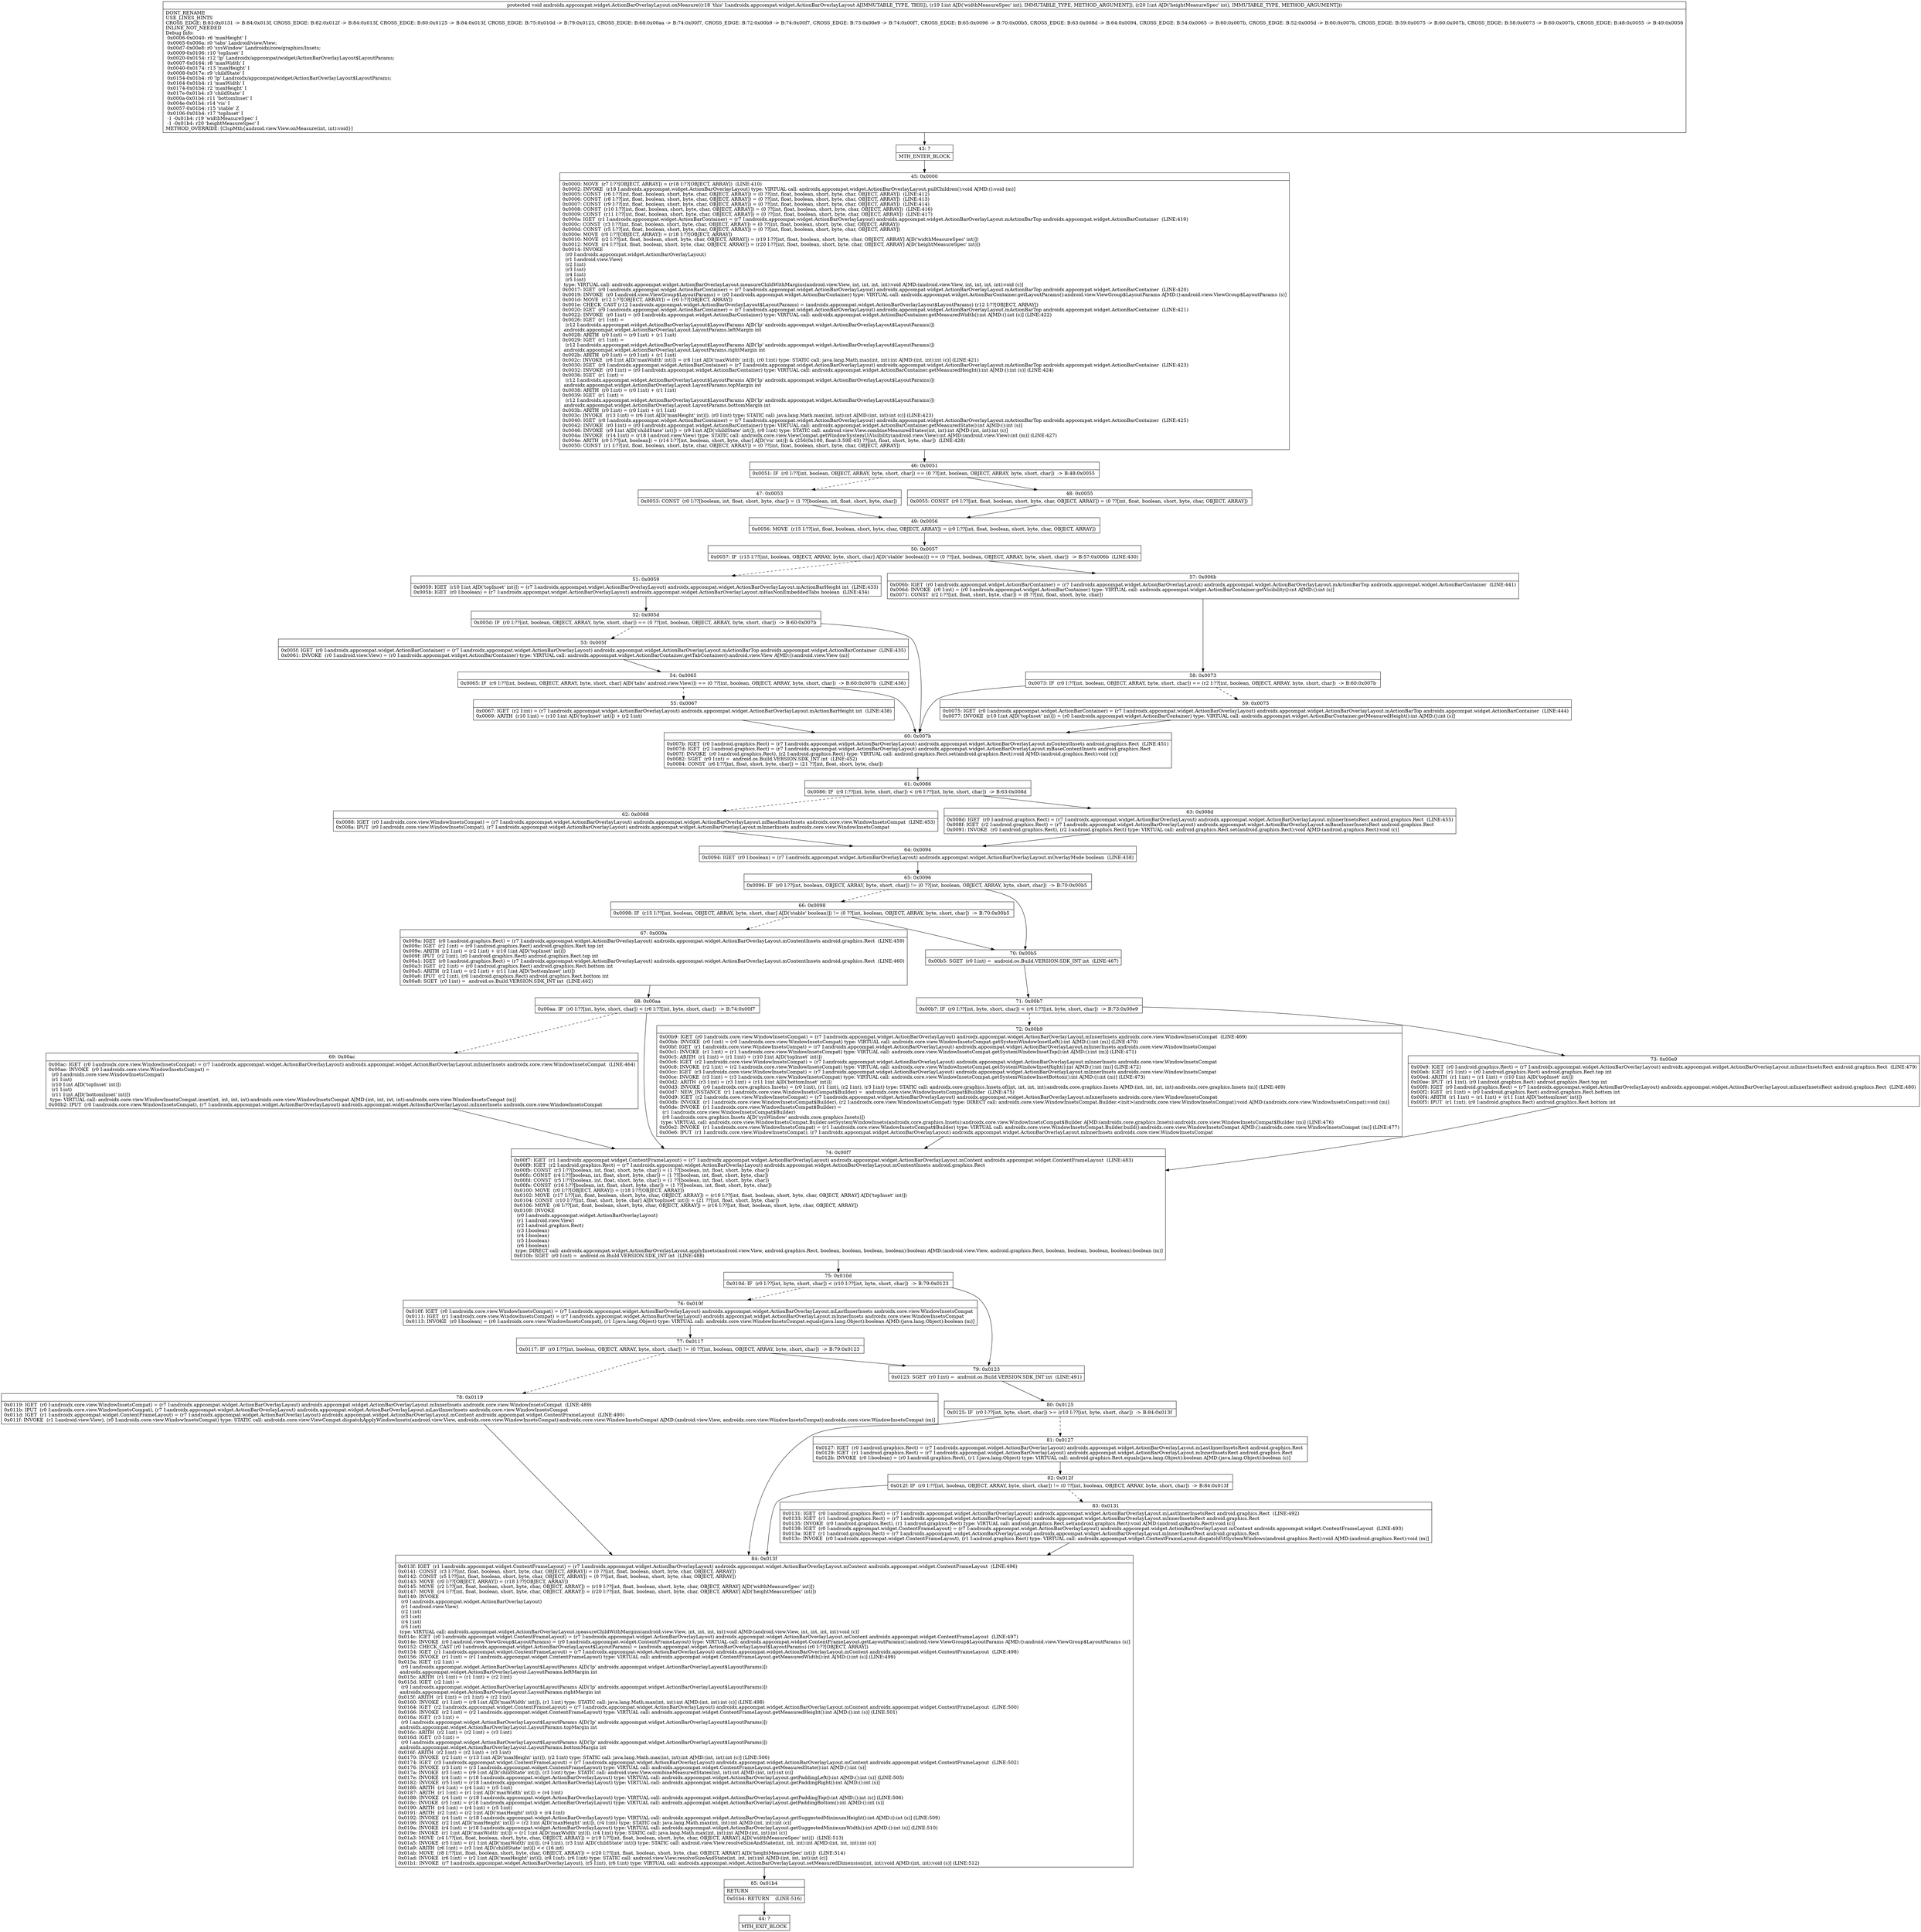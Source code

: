 digraph "CFG forandroidx.appcompat.widget.ActionBarOverlayLayout.onMeasure(II)V" {
Node_43 [shape=record,label="{43\:\ ?|MTH_ENTER_BLOCK\l}"];
Node_45 [shape=record,label="{45\:\ 0x0000|0x0000: MOVE  (r7 I:??[OBJECT, ARRAY]) = (r18 I:??[OBJECT, ARRAY])  (LINE:410)\l0x0002: INVOKE  (r18 I:androidx.appcompat.widget.ActionBarOverlayLayout) type: VIRTUAL call: androidx.appcompat.widget.ActionBarOverlayLayout.pullChildren():void A[MD:():void (m)]\l0x0005: CONST  (r6 I:??[int, float, boolean, short, byte, char, OBJECT, ARRAY]) = (0 ??[int, float, boolean, short, byte, char, OBJECT, ARRAY])  (LINE:412)\l0x0006: CONST  (r8 I:??[int, float, boolean, short, byte, char, OBJECT, ARRAY]) = (0 ??[int, float, boolean, short, byte, char, OBJECT, ARRAY])  (LINE:413)\l0x0007: CONST  (r9 I:??[int, float, boolean, short, byte, char, OBJECT, ARRAY]) = (0 ??[int, float, boolean, short, byte, char, OBJECT, ARRAY])  (LINE:414)\l0x0008: CONST  (r10 I:??[int, float, boolean, short, byte, char, OBJECT, ARRAY]) = (0 ??[int, float, boolean, short, byte, char, OBJECT, ARRAY])  (LINE:416)\l0x0009: CONST  (r11 I:??[int, float, boolean, short, byte, char, OBJECT, ARRAY]) = (0 ??[int, float, boolean, short, byte, char, OBJECT, ARRAY])  (LINE:417)\l0x000a: IGET  (r1 I:androidx.appcompat.widget.ActionBarContainer) = (r7 I:androidx.appcompat.widget.ActionBarOverlayLayout) androidx.appcompat.widget.ActionBarOverlayLayout.mActionBarTop androidx.appcompat.widget.ActionBarContainer  (LINE:419)\l0x000c: CONST  (r3 I:??[int, float, boolean, short, byte, char, OBJECT, ARRAY]) = (0 ??[int, float, boolean, short, byte, char, OBJECT, ARRAY]) \l0x000d: CONST  (r5 I:??[int, float, boolean, short, byte, char, OBJECT, ARRAY]) = (0 ??[int, float, boolean, short, byte, char, OBJECT, ARRAY]) \l0x000e: MOVE  (r0 I:??[OBJECT, ARRAY]) = (r18 I:??[OBJECT, ARRAY]) \l0x0010: MOVE  (r2 I:??[int, float, boolean, short, byte, char, OBJECT, ARRAY]) = (r19 I:??[int, float, boolean, short, byte, char, OBJECT, ARRAY] A[D('widthMeasureSpec' int)]) \l0x0012: MOVE  (r4 I:??[int, float, boolean, short, byte, char, OBJECT, ARRAY]) = (r20 I:??[int, float, boolean, short, byte, char, OBJECT, ARRAY] A[D('heightMeasureSpec' int)]) \l0x0014: INVOKE  \l  (r0 I:androidx.appcompat.widget.ActionBarOverlayLayout)\l  (r1 I:android.view.View)\l  (r2 I:int)\l  (r3 I:int)\l  (r4 I:int)\l  (r5 I:int)\l type: VIRTUAL call: androidx.appcompat.widget.ActionBarOverlayLayout.measureChildWithMargins(android.view.View, int, int, int, int):void A[MD:(android.view.View, int, int, int, int):void (c)]\l0x0017: IGET  (r0 I:androidx.appcompat.widget.ActionBarContainer) = (r7 I:androidx.appcompat.widget.ActionBarOverlayLayout) androidx.appcompat.widget.ActionBarOverlayLayout.mActionBarTop androidx.appcompat.widget.ActionBarContainer  (LINE:420)\l0x0019: INVOKE  (r0 I:android.view.ViewGroup$LayoutParams) = (r0 I:androidx.appcompat.widget.ActionBarContainer) type: VIRTUAL call: androidx.appcompat.widget.ActionBarContainer.getLayoutParams():android.view.ViewGroup$LayoutParams A[MD:():android.view.ViewGroup$LayoutParams (s)]\l0x001d: MOVE  (r12 I:??[OBJECT, ARRAY]) = (r0 I:??[OBJECT, ARRAY]) \l0x001e: CHECK_CAST (r12 I:androidx.appcompat.widget.ActionBarOverlayLayout$LayoutParams) = (androidx.appcompat.widget.ActionBarOverlayLayout$LayoutParams) (r12 I:??[OBJECT, ARRAY]) \l0x0020: IGET  (r0 I:androidx.appcompat.widget.ActionBarContainer) = (r7 I:androidx.appcompat.widget.ActionBarOverlayLayout) androidx.appcompat.widget.ActionBarOverlayLayout.mActionBarTop androidx.appcompat.widget.ActionBarContainer  (LINE:421)\l0x0022: INVOKE  (r0 I:int) = (r0 I:androidx.appcompat.widget.ActionBarContainer) type: VIRTUAL call: androidx.appcompat.widget.ActionBarContainer.getMeasuredWidth():int A[MD:():int (s)] (LINE:422)\l0x0026: IGET  (r1 I:int) = \l  (r12 I:androidx.appcompat.widget.ActionBarOverlayLayout$LayoutParams A[D('lp' androidx.appcompat.widget.ActionBarOverlayLayout$LayoutParams)])\l androidx.appcompat.widget.ActionBarOverlayLayout.LayoutParams.leftMargin int \l0x0028: ARITH  (r0 I:int) = (r0 I:int) + (r1 I:int) \l0x0029: IGET  (r1 I:int) = \l  (r12 I:androidx.appcompat.widget.ActionBarOverlayLayout$LayoutParams A[D('lp' androidx.appcompat.widget.ActionBarOverlayLayout$LayoutParams)])\l androidx.appcompat.widget.ActionBarOverlayLayout.LayoutParams.rightMargin int \l0x002b: ARITH  (r0 I:int) = (r0 I:int) + (r1 I:int) \l0x002c: INVOKE  (r8 I:int A[D('maxWidth' int)]) = (r8 I:int A[D('maxWidth' int)]), (r0 I:int) type: STATIC call: java.lang.Math.max(int, int):int A[MD:(int, int):int (c)] (LINE:421)\l0x0030: IGET  (r0 I:androidx.appcompat.widget.ActionBarContainer) = (r7 I:androidx.appcompat.widget.ActionBarOverlayLayout) androidx.appcompat.widget.ActionBarOverlayLayout.mActionBarTop androidx.appcompat.widget.ActionBarContainer  (LINE:423)\l0x0032: INVOKE  (r0 I:int) = (r0 I:androidx.appcompat.widget.ActionBarContainer) type: VIRTUAL call: androidx.appcompat.widget.ActionBarContainer.getMeasuredHeight():int A[MD:():int (s)] (LINE:424)\l0x0036: IGET  (r1 I:int) = \l  (r12 I:androidx.appcompat.widget.ActionBarOverlayLayout$LayoutParams A[D('lp' androidx.appcompat.widget.ActionBarOverlayLayout$LayoutParams)])\l androidx.appcompat.widget.ActionBarOverlayLayout.LayoutParams.topMargin int \l0x0038: ARITH  (r0 I:int) = (r0 I:int) + (r1 I:int) \l0x0039: IGET  (r1 I:int) = \l  (r12 I:androidx.appcompat.widget.ActionBarOverlayLayout$LayoutParams A[D('lp' androidx.appcompat.widget.ActionBarOverlayLayout$LayoutParams)])\l androidx.appcompat.widget.ActionBarOverlayLayout.LayoutParams.bottomMargin int \l0x003b: ARITH  (r0 I:int) = (r0 I:int) + (r1 I:int) \l0x003c: INVOKE  (r13 I:int) = (r6 I:int A[D('maxHeight' int)]), (r0 I:int) type: STATIC call: java.lang.Math.max(int, int):int A[MD:(int, int):int (c)] (LINE:423)\l0x0040: IGET  (r0 I:androidx.appcompat.widget.ActionBarContainer) = (r7 I:androidx.appcompat.widget.ActionBarOverlayLayout) androidx.appcompat.widget.ActionBarOverlayLayout.mActionBarTop androidx.appcompat.widget.ActionBarContainer  (LINE:425)\l0x0042: INVOKE  (r0 I:int) = (r0 I:androidx.appcompat.widget.ActionBarContainer) type: VIRTUAL call: androidx.appcompat.widget.ActionBarContainer.getMeasuredState():int A[MD:():int (s)]\l0x0046: INVOKE  (r9 I:int A[D('childState' int)]) = (r9 I:int A[D('childState' int)]), (r0 I:int) type: STATIC call: android.view.View.combineMeasuredStates(int, int):int A[MD:(int, int):int (c)]\l0x004a: INVOKE  (r14 I:int) = (r18 I:android.view.View) type: STATIC call: androidx.core.view.ViewCompat.getWindowSystemUiVisibility(android.view.View):int A[MD:(android.view.View):int (m)] (LINE:427)\l0x004e: ARITH  (r0 I:??[int, boolean]) = (r14 I:??[int, boolean, short, byte, char] A[D('vis' int)]) & (256(0x100, float:3.59E\-43) ??[int, float, short, byte, char])  (LINE:428)\l0x0050: CONST  (r1 I:??[int, float, boolean, short, byte, char, OBJECT, ARRAY]) = (0 ??[int, float, boolean, short, byte, char, OBJECT, ARRAY]) \l}"];
Node_46 [shape=record,label="{46\:\ 0x0051|0x0051: IF  (r0 I:??[int, boolean, OBJECT, ARRAY, byte, short, char]) == (0 ??[int, boolean, OBJECT, ARRAY, byte, short, char])  \-\> B:48:0x0055 \l}"];
Node_47 [shape=record,label="{47\:\ 0x0053|0x0053: CONST  (r0 I:??[boolean, int, float, short, byte, char]) = (1 ??[boolean, int, float, short, byte, char]) \l}"];
Node_49 [shape=record,label="{49\:\ 0x0056|0x0056: MOVE  (r15 I:??[int, float, boolean, short, byte, char, OBJECT, ARRAY]) = (r0 I:??[int, float, boolean, short, byte, char, OBJECT, ARRAY]) \l}"];
Node_50 [shape=record,label="{50\:\ 0x0057|0x0057: IF  (r15 I:??[int, boolean, OBJECT, ARRAY, byte, short, char] A[D('stable' boolean)]) == (0 ??[int, boolean, OBJECT, ARRAY, byte, short, char])  \-\> B:57:0x006b  (LINE:430)\l}"];
Node_51 [shape=record,label="{51\:\ 0x0059|0x0059: IGET  (r10 I:int A[D('topInset' int)]) = (r7 I:androidx.appcompat.widget.ActionBarOverlayLayout) androidx.appcompat.widget.ActionBarOverlayLayout.mActionBarHeight int  (LINE:433)\l0x005b: IGET  (r0 I:boolean) = (r7 I:androidx.appcompat.widget.ActionBarOverlayLayout) androidx.appcompat.widget.ActionBarOverlayLayout.mHasNonEmbeddedTabs boolean  (LINE:434)\l}"];
Node_52 [shape=record,label="{52\:\ 0x005d|0x005d: IF  (r0 I:??[int, boolean, OBJECT, ARRAY, byte, short, char]) == (0 ??[int, boolean, OBJECT, ARRAY, byte, short, char])  \-\> B:60:0x007b \l}"];
Node_53 [shape=record,label="{53\:\ 0x005f|0x005f: IGET  (r0 I:androidx.appcompat.widget.ActionBarContainer) = (r7 I:androidx.appcompat.widget.ActionBarOverlayLayout) androidx.appcompat.widget.ActionBarOverlayLayout.mActionBarTop androidx.appcompat.widget.ActionBarContainer  (LINE:435)\l0x0061: INVOKE  (r0 I:android.view.View) = (r0 I:androidx.appcompat.widget.ActionBarContainer) type: VIRTUAL call: androidx.appcompat.widget.ActionBarContainer.getTabContainer():android.view.View A[MD:():android.view.View (m)]\l}"];
Node_54 [shape=record,label="{54\:\ 0x0065|0x0065: IF  (r0 I:??[int, boolean, OBJECT, ARRAY, byte, short, char] A[D('tabs' android.view.View)]) == (0 ??[int, boolean, OBJECT, ARRAY, byte, short, char])  \-\> B:60:0x007b  (LINE:436)\l}"];
Node_55 [shape=record,label="{55\:\ 0x0067|0x0067: IGET  (r2 I:int) = (r7 I:androidx.appcompat.widget.ActionBarOverlayLayout) androidx.appcompat.widget.ActionBarOverlayLayout.mActionBarHeight int  (LINE:438)\l0x0069: ARITH  (r10 I:int) = (r10 I:int A[D('topInset' int)]) + (r2 I:int) \l}"];
Node_60 [shape=record,label="{60\:\ 0x007b|0x007b: IGET  (r0 I:android.graphics.Rect) = (r7 I:androidx.appcompat.widget.ActionBarOverlayLayout) androidx.appcompat.widget.ActionBarOverlayLayout.mContentInsets android.graphics.Rect  (LINE:451)\l0x007d: IGET  (r2 I:android.graphics.Rect) = (r7 I:androidx.appcompat.widget.ActionBarOverlayLayout) androidx.appcompat.widget.ActionBarOverlayLayout.mBaseContentInsets android.graphics.Rect \l0x007f: INVOKE  (r0 I:android.graphics.Rect), (r2 I:android.graphics.Rect) type: VIRTUAL call: android.graphics.Rect.set(android.graphics.Rect):void A[MD:(android.graphics.Rect):void (c)]\l0x0082: SGET  (r0 I:int) =  android.os.Build.VERSION.SDK_INT int  (LINE:452)\l0x0084: CONST  (r6 I:??[int, float, short, byte, char]) = (21 ??[int, float, short, byte, char]) \l}"];
Node_61 [shape=record,label="{61\:\ 0x0086|0x0086: IF  (r0 I:??[int, byte, short, char]) \< (r6 I:??[int, byte, short, char])  \-\> B:63:0x008d \l}"];
Node_62 [shape=record,label="{62\:\ 0x0088|0x0088: IGET  (r0 I:androidx.core.view.WindowInsetsCompat) = (r7 I:androidx.appcompat.widget.ActionBarOverlayLayout) androidx.appcompat.widget.ActionBarOverlayLayout.mBaseInnerInsets androidx.core.view.WindowInsetsCompat  (LINE:453)\l0x008a: IPUT  (r0 I:androidx.core.view.WindowInsetsCompat), (r7 I:androidx.appcompat.widget.ActionBarOverlayLayout) androidx.appcompat.widget.ActionBarOverlayLayout.mInnerInsets androidx.core.view.WindowInsetsCompat \l}"];
Node_64 [shape=record,label="{64\:\ 0x0094|0x0094: IGET  (r0 I:boolean) = (r7 I:androidx.appcompat.widget.ActionBarOverlayLayout) androidx.appcompat.widget.ActionBarOverlayLayout.mOverlayMode boolean  (LINE:458)\l}"];
Node_65 [shape=record,label="{65\:\ 0x0096|0x0096: IF  (r0 I:??[int, boolean, OBJECT, ARRAY, byte, short, char]) != (0 ??[int, boolean, OBJECT, ARRAY, byte, short, char])  \-\> B:70:0x00b5 \l}"];
Node_66 [shape=record,label="{66\:\ 0x0098|0x0098: IF  (r15 I:??[int, boolean, OBJECT, ARRAY, byte, short, char] A[D('stable' boolean)]) != (0 ??[int, boolean, OBJECT, ARRAY, byte, short, char])  \-\> B:70:0x00b5 \l}"];
Node_67 [shape=record,label="{67\:\ 0x009a|0x009a: IGET  (r0 I:android.graphics.Rect) = (r7 I:androidx.appcompat.widget.ActionBarOverlayLayout) androidx.appcompat.widget.ActionBarOverlayLayout.mContentInsets android.graphics.Rect  (LINE:459)\l0x009c: IGET  (r2 I:int) = (r0 I:android.graphics.Rect) android.graphics.Rect.top int \l0x009e: ARITH  (r2 I:int) = (r2 I:int) + (r10 I:int A[D('topInset' int)]) \l0x009f: IPUT  (r2 I:int), (r0 I:android.graphics.Rect) android.graphics.Rect.top int \l0x00a1: IGET  (r0 I:android.graphics.Rect) = (r7 I:androidx.appcompat.widget.ActionBarOverlayLayout) androidx.appcompat.widget.ActionBarOverlayLayout.mContentInsets android.graphics.Rect  (LINE:460)\l0x00a3: IGET  (r2 I:int) = (r0 I:android.graphics.Rect) android.graphics.Rect.bottom int \l0x00a5: ARITH  (r2 I:int) = (r2 I:int) + (r11 I:int A[D('bottomInset' int)]) \l0x00a6: IPUT  (r2 I:int), (r0 I:android.graphics.Rect) android.graphics.Rect.bottom int \l0x00a8: SGET  (r0 I:int) =  android.os.Build.VERSION.SDK_INT int  (LINE:462)\l}"];
Node_68 [shape=record,label="{68\:\ 0x00aa|0x00aa: IF  (r0 I:??[int, byte, short, char]) \< (r6 I:??[int, byte, short, char])  \-\> B:74:0x00f7 \l}"];
Node_69 [shape=record,label="{69\:\ 0x00ac|0x00ac: IGET  (r0 I:androidx.core.view.WindowInsetsCompat) = (r7 I:androidx.appcompat.widget.ActionBarOverlayLayout) androidx.appcompat.widget.ActionBarOverlayLayout.mInnerInsets androidx.core.view.WindowInsetsCompat  (LINE:464)\l0x00ae: INVOKE  (r0 I:androidx.core.view.WindowInsetsCompat) = \l  (r0 I:androidx.core.view.WindowInsetsCompat)\l  (r1 I:int)\l  (r10 I:int A[D('topInset' int)])\l  (r1 I:int)\l  (r11 I:int A[D('bottomInset' int)])\l type: VIRTUAL call: androidx.core.view.WindowInsetsCompat.inset(int, int, int, int):androidx.core.view.WindowInsetsCompat A[MD:(int, int, int, int):androidx.core.view.WindowInsetsCompat (m)]\l0x00b2: IPUT  (r0 I:androidx.core.view.WindowInsetsCompat), (r7 I:androidx.appcompat.widget.ActionBarOverlayLayout) androidx.appcompat.widget.ActionBarOverlayLayout.mInnerInsets androidx.core.view.WindowInsetsCompat \l}"];
Node_74 [shape=record,label="{74\:\ 0x00f7|0x00f7: IGET  (r1 I:androidx.appcompat.widget.ContentFrameLayout) = (r7 I:androidx.appcompat.widget.ActionBarOverlayLayout) androidx.appcompat.widget.ActionBarOverlayLayout.mContent androidx.appcompat.widget.ContentFrameLayout  (LINE:483)\l0x00f9: IGET  (r2 I:android.graphics.Rect) = (r7 I:androidx.appcompat.widget.ActionBarOverlayLayout) androidx.appcompat.widget.ActionBarOverlayLayout.mContentInsets android.graphics.Rect \l0x00fb: CONST  (r3 I:??[boolean, int, float, short, byte, char]) = (1 ??[boolean, int, float, short, byte, char]) \l0x00fc: CONST  (r4 I:??[boolean, int, float, short, byte, char]) = (1 ??[boolean, int, float, short, byte, char]) \l0x00fd: CONST  (r5 I:??[boolean, int, float, short, byte, char]) = (1 ??[boolean, int, float, short, byte, char]) \l0x00fe: CONST  (r16 I:??[boolean, int, float, short, byte, char]) = (1 ??[boolean, int, float, short, byte, char]) \l0x0100: MOVE  (r0 I:??[OBJECT, ARRAY]) = (r18 I:??[OBJECT, ARRAY]) \l0x0102: MOVE  (r17 I:??[int, float, boolean, short, byte, char, OBJECT, ARRAY]) = (r10 I:??[int, float, boolean, short, byte, char, OBJECT, ARRAY] A[D('topInset' int)]) \l0x0104: CONST  (r10 I:??[int, float, short, byte, char] A[D('topInset' int)]) = (21 ??[int, float, short, byte, char]) \l0x0106: MOVE  (r6 I:??[int, float, boolean, short, byte, char, OBJECT, ARRAY]) = (r16 I:??[int, float, boolean, short, byte, char, OBJECT, ARRAY]) \l0x0108: INVOKE  \l  (r0 I:androidx.appcompat.widget.ActionBarOverlayLayout)\l  (r1 I:android.view.View)\l  (r2 I:android.graphics.Rect)\l  (r3 I:boolean)\l  (r4 I:boolean)\l  (r5 I:boolean)\l  (r6 I:boolean)\l type: DIRECT call: androidx.appcompat.widget.ActionBarOverlayLayout.applyInsets(android.view.View, android.graphics.Rect, boolean, boolean, boolean, boolean):boolean A[MD:(android.view.View, android.graphics.Rect, boolean, boolean, boolean, boolean):boolean (m)]\l0x010b: SGET  (r0 I:int) =  android.os.Build.VERSION.SDK_INT int  (LINE:488)\l}"];
Node_75 [shape=record,label="{75\:\ 0x010d|0x010d: IF  (r0 I:??[int, byte, short, char]) \< (r10 I:??[int, byte, short, char])  \-\> B:79:0x0123 \l}"];
Node_76 [shape=record,label="{76\:\ 0x010f|0x010f: IGET  (r0 I:androidx.core.view.WindowInsetsCompat) = (r7 I:androidx.appcompat.widget.ActionBarOverlayLayout) androidx.appcompat.widget.ActionBarOverlayLayout.mLastInnerInsets androidx.core.view.WindowInsetsCompat \l0x0111: IGET  (r1 I:androidx.core.view.WindowInsetsCompat) = (r7 I:androidx.appcompat.widget.ActionBarOverlayLayout) androidx.appcompat.widget.ActionBarOverlayLayout.mInnerInsets androidx.core.view.WindowInsetsCompat \l0x0113: INVOKE  (r0 I:boolean) = (r0 I:androidx.core.view.WindowInsetsCompat), (r1 I:java.lang.Object) type: VIRTUAL call: androidx.core.view.WindowInsetsCompat.equals(java.lang.Object):boolean A[MD:(java.lang.Object):boolean (m)]\l}"];
Node_77 [shape=record,label="{77\:\ 0x0117|0x0117: IF  (r0 I:??[int, boolean, OBJECT, ARRAY, byte, short, char]) != (0 ??[int, boolean, OBJECT, ARRAY, byte, short, char])  \-\> B:79:0x0123 \l}"];
Node_78 [shape=record,label="{78\:\ 0x0119|0x0119: IGET  (r0 I:androidx.core.view.WindowInsetsCompat) = (r7 I:androidx.appcompat.widget.ActionBarOverlayLayout) androidx.appcompat.widget.ActionBarOverlayLayout.mInnerInsets androidx.core.view.WindowInsetsCompat  (LINE:489)\l0x011b: IPUT  (r0 I:androidx.core.view.WindowInsetsCompat), (r7 I:androidx.appcompat.widget.ActionBarOverlayLayout) androidx.appcompat.widget.ActionBarOverlayLayout.mLastInnerInsets androidx.core.view.WindowInsetsCompat \l0x011d: IGET  (r1 I:androidx.appcompat.widget.ContentFrameLayout) = (r7 I:androidx.appcompat.widget.ActionBarOverlayLayout) androidx.appcompat.widget.ActionBarOverlayLayout.mContent androidx.appcompat.widget.ContentFrameLayout  (LINE:490)\l0x011f: INVOKE  (r1 I:android.view.View), (r0 I:androidx.core.view.WindowInsetsCompat) type: STATIC call: androidx.core.view.ViewCompat.dispatchApplyWindowInsets(android.view.View, androidx.core.view.WindowInsetsCompat):androidx.core.view.WindowInsetsCompat A[MD:(android.view.View, androidx.core.view.WindowInsetsCompat):androidx.core.view.WindowInsetsCompat (m)]\l}"];
Node_84 [shape=record,label="{84\:\ 0x013f|0x013f: IGET  (r1 I:androidx.appcompat.widget.ContentFrameLayout) = (r7 I:androidx.appcompat.widget.ActionBarOverlayLayout) androidx.appcompat.widget.ActionBarOverlayLayout.mContent androidx.appcompat.widget.ContentFrameLayout  (LINE:496)\l0x0141: CONST  (r3 I:??[int, float, boolean, short, byte, char, OBJECT, ARRAY]) = (0 ??[int, float, boolean, short, byte, char, OBJECT, ARRAY]) \l0x0142: CONST  (r5 I:??[int, float, boolean, short, byte, char, OBJECT, ARRAY]) = (0 ??[int, float, boolean, short, byte, char, OBJECT, ARRAY]) \l0x0143: MOVE  (r0 I:??[OBJECT, ARRAY]) = (r18 I:??[OBJECT, ARRAY]) \l0x0145: MOVE  (r2 I:??[int, float, boolean, short, byte, char, OBJECT, ARRAY]) = (r19 I:??[int, float, boolean, short, byte, char, OBJECT, ARRAY] A[D('widthMeasureSpec' int)]) \l0x0147: MOVE  (r4 I:??[int, float, boolean, short, byte, char, OBJECT, ARRAY]) = (r20 I:??[int, float, boolean, short, byte, char, OBJECT, ARRAY] A[D('heightMeasureSpec' int)]) \l0x0149: INVOKE  \l  (r0 I:androidx.appcompat.widget.ActionBarOverlayLayout)\l  (r1 I:android.view.View)\l  (r2 I:int)\l  (r3 I:int)\l  (r4 I:int)\l  (r5 I:int)\l type: VIRTUAL call: androidx.appcompat.widget.ActionBarOverlayLayout.measureChildWithMargins(android.view.View, int, int, int, int):void A[MD:(android.view.View, int, int, int, int):void (c)]\l0x014c: IGET  (r0 I:androidx.appcompat.widget.ContentFrameLayout) = (r7 I:androidx.appcompat.widget.ActionBarOverlayLayout) androidx.appcompat.widget.ActionBarOverlayLayout.mContent androidx.appcompat.widget.ContentFrameLayout  (LINE:497)\l0x014e: INVOKE  (r0 I:android.view.ViewGroup$LayoutParams) = (r0 I:androidx.appcompat.widget.ContentFrameLayout) type: VIRTUAL call: androidx.appcompat.widget.ContentFrameLayout.getLayoutParams():android.view.ViewGroup$LayoutParams A[MD:():android.view.ViewGroup$LayoutParams (s)]\l0x0152: CHECK_CAST (r0 I:androidx.appcompat.widget.ActionBarOverlayLayout$LayoutParams) = (androidx.appcompat.widget.ActionBarOverlayLayout$LayoutParams) (r0 I:??[OBJECT, ARRAY]) \l0x0154: IGET  (r1 I:androidx.appcompat.widget.ContentFrameLayout) = (r7 I:androidx.appcompat.widget.ActionBarOverlayLayout) androidx.appcompat.widget.ActionBarOverlayLayout.mContent androidx.appcompat.widget.ContentFrameLayout  (LINE:498)\l0x0156: INVOKE  (r1 I:int) = (r1 I:androidx.appcompat.widget.ContentFrameLayout) type: VIRTUAL call: androidx.appcompat.widget.ContentFrameLayout.getMeasuredWidth():int A[MD:():int (s)] (LINE:499)\l0x015a: IGET  (r2 I:int) = \l  (r0 I:androidx.appcompat.widget.ActionBarOverlayLayout$LayoutParams A[D('lp' androidx.appcompat.widget.ActionBarOverlayLayout$LayoutParams)])\l androidx.appcompat.widget.ActionBarOverlayLayout.LayoutParams.leftMargin int \l0x015c: ARITH  (r1 I:int) = (r1 I:int) + (r2 I:int) \l0x015d: IGET  (r2 I:int) = \l  (r0 I:androidx.appcompat.widget.ActionBarOverlayLayout$LayoutParams A[D('lp' androidx.appcompat.widget.ActionBarOverlayLayout$LayoutParams)])\l androidx.appcompat.widget.ActionBarOverlayLayout.LayoutParams.rightMargin int \l0x015f: ARITH  (r1 I:int) = (r1 I:int) + (r2 I:int) \l0x0160: INVOKE  (r1 I:int) = (r8 I:int A[D('maxWidth' int)]), (r1 I:int) type: STATIC call: java.lang.Math.max(int, int):int A[MD:(int, int):int (c)] (LINE:498)\l0x0164: IGET  (r2 I:androidx.appcompat.widget.ContentFrameLayout) = (r7 I:androidx.appcompat.widget.ActionBarOverlayLayout) androidx.appcompat.widget.ActionBarOverlayLayout.mContent androidx.appcompat.widget.ContentFrameLayout  (LINE:500)\l0x0166: INVOKE  (r2 I:int) = (r2 I:androidx.appcompat.widget.ContentFrameLayout) type: VIRTUAL call: androidx.appcompat.widget.ContentFrameLayout.getMeasuredHeight():int A[MD:():int (s)] (LINE:501)\l0x016a: IGET  (r3 I:int) = \l  (r0 I:androidx.appcompat.widget.ActionBarOverlayLayout$LayoutParams A[D('lp' androidx.appcompat.widget.ActionBarOverlayLayout$LayoutParams)])\l androidx.appcompat.widget.ActionBarOverlayLayout.LayoutParams.topMargin int \l0x016c: ARITH  (r2 I:int) = (r2 I:int) + (r3 I:int) \l0x016d: IGET  (r3 I:int) = \l  (r0 I:androidx.appcompat.widget.ActionBarOverlayLayout$LayoutParams A[D('lp' androidx.appcompat.widget.ActionBarOverlayLayout$LayoutParams)])\l androidx.appcompat.widget.ActionBarOverlayLayout.LayoutParams.bottomMargin int \l0x016f: ARITH  (r2 I:int) = (r2 I:int) + (r3 I:int) \l0x0170: INVOKE  (r2 I:int) = (r13 I:int A[D('maxHeight' int)]), (r2 I:int) type: STATIC call: java.lang.Math.max(int, int):int A[MD:(int, int):int (c)] (LINE:500)\l0x0174: IGET  (r3 I:androidx.appcompat.widget.ContentFrameLayout) = (r7 I:androidx.appcompat.widget.ActionBarOverlayLayout) androidx.appcompat.widget.ActionBarOverlayLayout.mContent androidx.appcompat.widget.ContentFrameLayout  (LINE:502)\l0x0176: INVOKE  (r3 I:int) = (r3 I:androidx.appcompat.widget.ContentFrameLayout) type: VIRTUAL call: androidx.appcompat.widget.ContentFrameLayout.getMeasuredState():int A[MD:():int (s)]\l0x017a: INVOKE  (r3 I:int) = (r9 I:int A[D('childState' int)]), (r3 I:int) type: STATIC call: android.view.View.combineMeasuredStates(int, int):int A[MD:(int, int):int (c)]\l0x017e: INVOKE  (r4 I:int) = (r18 I:androidx.appcompat.widget.ActionBarOverlayLayout) type: VIRTUAL call: androidx.appcompat.widget.ActionBarOverlayLayout.getPaddingLeft():int A[MD:():int (s)] (LINE:505)\l0x0182: INVOKE  (r5 I:int) = (r18 I:androidx.appcompat.widget.ActionBarOverlayLayout) type: VIRTUAL call: androidx.appcompat.widget.ActionBarOverlayLayout.getPaddingRight():int A[MD:():int (s)]\l0x0186: ARITH  (r4 I:int) = (r4 I:int) + (r5 I:int) \l0x0187: ARITH  (r1 I:int) = (r1 I:int A[D('maxWidth' int)]) + (r4 I:int) \l0x0188: INVOKE  (r4 I:int) = (r18 I:androidx.appcompat.widget.ActionBarOverlayLayout) type: VIRTUAL call: androidx.appcompat.widget.ActionBarOverlayLayout.getPaddingTop():int A[MD:():int (s)] (LINE:506)\l0x018c: INVOKE  (r5 I:int) = (r18 I:androidx.appcompat.widget.ActionBarOverlayLayout) type: VIRTUAL call: androidx.appcompat.widget.ActionBarOverlayLayout.getPaddingBottom():int A[MD:():int (s)]\l0x0190: ARITH  (r4 I:int) = (r4 I:int) + (r5 I:int) \l0x0191: ARITH  (r2 I:int) = (r2 I:int A[D('maxHeight' int)]) + (r4 I:int) \l0x0192: INVOKE  (r4 I:int) = (r18 I:androidx.appcompat.widget.ActionBarOverlayLayout) type: VIRTUAL call: androidx.appcompat.widget.ActionBarOverlayLayout.getSuggestedMinimumHeight():int A[MD:():int (s)] (LINE:509)\l0x0196: INVOKE  (r2 I:int A[D('maxHeight' int)]) = (r2 I:int A[D('maxHeight' int)]), (r4 I:int) type: STATIC call: java.lang.Math.max(int, int):int A[MD:(int, int):int (c)]\l0x019a: INVOKE  (r4 I:int) = (r18 I:androidx.appcompat.widget.ActionBarOverlayLayout) type: VIRTUAL call: androidx.appcompat.widget.ActionBarOverlayLayout.getSuggestedMinimumWidth():int A[MD:():int (s)] (LINE:510)\l0x019e: INVOKE  (r1 I:int A[D('maxWidth' int)]) = (r1 I:int A[D('maxWidth' int)]), (r4 I:int) type: STATIC call: java.lang.Math.max(int, int):int A[MD:(int, int):int (c)]\l0x01a3: MOVE  (r4 I:??[int, float, boolean, short, byte, char, OBJECT, ARRAY]) = (r19 I:??[int, float, boolean, short, byte, char, OBJECT, ARRAY] A[D('widthMeasureSpec' int)])  (LINE:513)\l0x01a5: INVOKE  (r5 I:int) = (r1 I:int A[D('maxWidth' int)]), (r4 I:int), (r3 I:int A[D('childState' int)]) type: STATIC call: android.view.View.resolveSizeAndState(int, int, int):int A[MD:(int, int, int):int (c)]\l0x01a9: ARITH  (r6 I:int) = (r3 I:int A[D('childState' int)]) \<\< (16 int) \l0x01ab: MOVE  (r8 I:??[int, float, boolean, short, byte, char, OBJECT, ARRAY]) = (r20 I:??[int, float, boolean, short, byte, char, OBJECT, ARRAY] A[D('heightMeasureSpec' int)])  (LINE:514)\l0x01ad: INVOKE  (r6 I:int) = (r2 I:int A[D('maxHeight' int)]), (r8 I:int), (r6 I:int) type: STATIC call: android.view.View.resolveSizeAndState(int, int, int):int A[MD:(int, int, int):int (c)]\l0x01b1: INVOKE  (r7 I:androidx.appcompat.widget.ActionBarOverlayLayout), (r5 I:int), (r6 I:int) type: VIRTUAL call: androidx.appcompat.widget.ActionBarOverlayLayout.setMeasuredDimension(int, int):void A[MD:(int, int):void (s)] (LINE:512)\l}"];
Node_85 [shape=record,label="{85\:\ 0x01b4|RETURN\l|0x01b4: RETURN    (LINE:516)\l}"];
Node_44 [shape=record,label="{44\:\ ?|MTH_EXIT_BLOCK\l}"];
Node_79 [shape=record,label="{79\:\ 0x0123|0x0123: SGET  (r0 I:int) =  android.os.Build.VERSION.SDK_INT int  (LINE:491)\l}"];
Node_80 [shape=record,label="{80\:\ 0x0125|0x0125: IF  (r0 I:??[int, byte, short, char]) \>= (r10 I:??[int, byte, short, char])  \-\> B:84:0x013f \l}"];
Node_81 [shape=record,label="{81\:\ 0x0127|0x0127: IGET  (r0 I:android.graphics.Rect) = (r7 I:androidx.appcompat.widget.ActionBarOverlayLayout) androidx.appcompat.widget.ActionBarOverlayLayout.mLastInnerInsetsRect android.graphics.Rect \l0x0129: IGET  (r1 I:android.graphics.Rect) = (r7 I:androidx.appcompat.widget.ActionBarOverlayLayout) androidx.appcompat.widget.ActionBarOverlayLayout.mInnerInsetsRect android.graphics.Rect \l0x012b: INVOKE  (r0 I:boolean) = (r0 I:android.graphics.Rect), (r1 I:java.lang.Object) type: VIRTUAL call: android.graphics.Rect.equals(java.lang.Object):boolean A[MD:(java.lang.Object):boolean (c)]\l}"];
Node_82 [shape=record,label="{82\:\ 0x012f|0x012f: IF  (r0 I:??[int, boolean, OBJECT, ARRAY, byte, short, char]) != (0 ??[int, boolean, OBJECT, ARRAY, byte, short, char])  \-\> B:84:0x013f \l}"];
Node_83 [shape=record,label="{83\:\ 0x0131|0x0131: IGET  (r0 I:android.graphics.Rect) = (r7 I:androidx.appcompat.widget.ActionBarOverlayLayout) androidx.appcompat.widget.ActionBarOverlayLayout.mLastInnerInsetsRect android.graphics.Rect  (LINE:492)\l0x0133: IGET  (r1 I:android.graphics.Rect) = (r7 I:androidx.appcompat.widget.ActionBarOverlayLayout) androidx.appcompat.widget.ActionBarOverlayLayout.mInnerInsetsRect android.graphics.Rect \l0x0135: INVOKE  (r0 I:android.graphics.Rect), (r1 I:android.graphics.Rect) type: VIRTUAL call: android.graphics.Rect.set(android.graphics.Rect):void A[MD:(android.graphics.Rect):void (c)]\l0x0138: IGET  (r0 I:androidx.appcompat.widget.ContentFrameLayout) = (r7 I:androidx.appcompat.widget.ActionBarOverlayLayout) androidx.appcompat.widget.ActionBarOverlayLayout.mContent androidx.appcompat.widget.ContentFrameLayout  (LINE:493)\l0x013a: IGET  (r1 I:android.graphics.Rect) = (r7 I:androidx.appcompat.widget.ActionBarOverlayLayout) androidx.appcompat.widget.ActionBarOverlayLayout.mInnerInsetsRect android.graphics.Rect \l0x013c: INVOKE  (r0 I:androidx.appcompat.widget.ContentFrameLayout), (r1 I:android.graphics.Rect) type: VIRTUAL call: androidx.appcompat.widget.ContentFrameLayout.dispatchFitSystemWindows(android.graphics.Rect):void A[MD:(android.graphics.Rect):void (m)]\l}"];
Node_70 [shape=record,label="{70\:\ 0x00b5|0x00b5: SGET  (r0 I:int) =  android.os.Build.VERSION.SDK_INT int  (LINE:467)\l}"];
Node_71 [shape=record,label="{71\:\ 0x00b7|0x00b7: IF  (r0 I:??[int, byte, short, char]) \< (r6 I:??[int, byte, short, char])  \-\> B:73:0x00e9 \l}"];
Node_72 [shape=record,label="{72\:\ 0x00b9|0x00b9: IGET  (r0 I:androidx.core.view.WindowInsetsCompat) = (r7 I:androidx.appcompat.widget.ActionBarOverlayLayout) androidx.appcompat.widget.ActionBarOverlayLayout.mInnerInsets androidx.core.view.WindowInsetsCompat  (LINE:469)\l0x00bb: INVOKE  (r0 I:int) = (r0 I:androidx.core.view.WindowInsetsCompat) type: VIRTUAL call: androidx.core.view.WindowInsetsCompat.getSystemWindowInsetLeft():int A[MD:():int (m)] (LINE:470)\l0x00bf: IGET  (r1 I:androidx.core.view.WindowInsetsCompat) = (r7 I:androidx.appcompat.widget.ActionBarOverlayLayout) androidx.appcompat.widget.ActionBarOverlayLayout.mInnerInsets androidx.core.view.WindowInsetsCompat \l0x00c1: INVOKE  (r1 I:int) = (r1 I:androidx.core.view.WindowInsetsCompat) type: VIRTUAL call: androidx.core.view.WindowInsetsCompat.getSystemWindowInsetTop():int A[MD:():int (m)] (LINE:471)\l0x00c5: ARITH  (r1 I:int) = (r1 I:int) + (r10 I:int A[D('topInset' int)]) \l0x00c6: IGET  (r2 I:androidx.core.view.WindowInsetsCompat) = (r7 I:androidx.appcompat.widget.ActionBarOverlayLayout) androidx.appcompat.widget.ActionBarOverlayLayout.mInnerInsets androidx.core.view.WindowInsetsCompat \l0x00c8: INVOKE  (r2 I:int) = (r2 I:androidx.core.view.WindowInsetsCompat) type: VIRTUAL call: androidx.core.view.WindowInsetsCompat.getSystemWindowInsetRight():int A[MD:():int (m)] (LINE:472)\l0x00cc: IGET  (r3 I:androidx.core.view.WindowInsetsCompat) = (r7 I:androidx.appcompat.widget.ActionBarOverlayLayout) androidx.appcompat.widget.ActionBarOverlayLayout.mInnerInsets androidx.core.view.WindowInsetsCompat \l0x00ce: INVOKE  (r3 I:int) = (r3 I:androidx.core.view.WindowInsetsCompat) type: VIRTUAL call: androidx.core.view.WindowInsetsCompat.getSystemWindowInsetBottom():int A[MD:():int (m)] (LINE:473)\l0x00d2: ARITH  (r3 I:int) = (r3 I:int) + (r11 I:int A[D('bottomInset' int)]) \l0x00d3: INVOKE  (r0 I:androidx.core.graphics.Insets) = (r0 I:int), (r1 I:int), (r2 I:int), (r3 I:int) type: STATIC call: androidx.core.graphics.Insets.of(int, int, int, int):androidx.core.graphics.Insets A[MD:(int, int, int, int):androidx.core.graphics.Insets (m)] (LINE:469)\l0x00d7: NEW_INSTANCE  (r1 I:androidx.core.view.WindowInsetsCompat$Builder) =  androidx.core.view.WindowInsetsCompat$Builder  (LINE:475)\l0x00d9: IGET  (r2 I:androidx.core.view.WindowInsetsCompat) = (r7 I:androidx.appcompat.widget.ActionBarOverlayLayout) androidx.appcompat.widget.ActionBarOverlayLayout.mInnerInsets androidx.core.view.WindowInsetsCompat \l0x00db: INVOKE  (r1 I:androidx.core.view.WindowInsetsCompat$Builder), (r2 I:androidx.core.view.WindowInsetsCompat) type: DIRECT call: androidx.core.view.WindowInsetsCompat.Builder.\<init\>(androidx.core.view.WindowInsetsCompat):void A[MD:(androidx.core.view.WindowInsetsCompat):void (m)]\l0x00de: INVOKE  (r1 I:androidx.core.view.WindowInsetsCompat$Builder) = \l  (r1 I:androidx.core.view.WindowInsetsCompat$Builder)\l  (r0 I:androidx.core.graphics.Insets A[D('sysWindow' androidx.core.graphics.Insets)])\l type: VIRTUAL call: androidx.core.view.WindowInsetsCompat.Builder.setSystemWindowInsets(androidx.core.graphics.Insets):androidx.core.view.WindowInsetsCompat$Builder A[MD:(androidx.core.graphics.Insets):androidx.core.view.WindowInsetsCompat$Builder (m)] (LINE:476)\l0x00e2: INVOKE  (r1 I:androidx.core.view.WindowInsetsCompat) = (r1 I:androidx.core.view.WindowInsetsCompat$Builder) type: VIRTUAL call: androidx.core.view.WindowInsetsCompat.Builder.build():androidx.core.view.WindowInsetsCompat A[MD:():androidx.core.view.WindowInsetsCompat (m)] (LINE:477)\l0x00e6: IPUT  (r1 I:androidx.core.view.WindowInsetsCompat), (r7 I:androidx.appcompat.widget.ActionBarOverlayLayout) androidx.appcompat.widget.ActionBarOverlayLayout.mInnerInsets androidx.core.view.WindowInsetsCompat \l}"];
Node_73 [shape=record,label="{73\:\ 0x00e9|0x00e9: IGET  (r0 I:android.graphics.Rect) = (r7 I:androidx.appcompat.widget.ActionBarOverlayLayout) androidx.appcompat.widget.ActionBarOverlayLayout.mInnerInsetsRect android.graphics.Rect  (LINE:479)\l0x00eb: IGET  (r1 I:int) = (r0 I:android.graphics.Rect) android.graphics.Rect.top int \l0x00ed: ARITH  (r1 I:int) = (r1 I:int) + (r10 I:int A[D('topInset' int)]) \l0x00ee: IPUT  (r1 I:int), (r0 I:android.graphics.Rect) android.graphics.Rect.top int \l0x00f0: IGET  (r0 I:android.graphics.Rect) = (r7 I:androidx.appcompat.widget.ActionBarOverlayLayout) androidx.appcompat.widget.ActionBarOverlayLayout.mInnerInsetsRect android.graphics.Rect  (LINE:480)\l0x00f2: IGET  (r1 I:int) = (r0 I:android.graphics.Rect) android.graphics.Rect.bottom int \l0x00f4: ARITH  (r1 I:int) = (r1 I:int) + (r11 I:int A[D('bottomInset' int)]) \l0x00f5: IPUT  (r1 I:int), (r0 I:android.graphics.Rect) android.graphics.Rect.bottom int \l}"];
Node_63 [shape=record,label="{63\:\ 0x008d|0x008d: IGET  (r0 I:android.graphics.Rect) = (r7 I:androidx.appcompat.widget.ActionBarOverlayLayout) androidx.appcompat.widget.ActionBarOverlayLayout.mInnerInsetsRect android.graphics.Rect  (LINE:455)\l0x008f: IGET  (r2 I:android.graphics.Rect) = (r7 I:androidx.appcompat.widget.ActionBarOverlayLayout) androidx.appcompat.widget.ActionBarOverlayLayout.mBaseInnerInsetsRect android.graphics.Rect \l0x0091: INVOKE  (r0 I:android.graphics.Rect), (r2 I:android.graphics.Rect) type: VIRTUAL call: android.graphics.Rect.set(android.graphics.Rect):void A[MD:(android.graphics.Rect):void (c)]\l}"];
Node_57 [shape=record,label="{57\:\ 0x006b|0x006b: IGET  (r0 I:androidx.appcompat.widget.ActionBarContainer) = (r7 I:androidx.appcompat.widget.ActionBarOverlayLayout) androidx.appcompat.widget.ActionBarOverlayLayout.mActionBarTop androidx.appcompat.widget.ActionBarContainer  (LINE:441)\l0x006d: INVOKE  (r0 I:int) = (r0 I:androidx.appcompat.widget.ActionBarContainer) type: VIRTUAL call: androidx.appcompat.widget.ActionBarContainer.getVisibility():int A[MD:():int (s)]\l0x0071: CONST  (r2 I:??[int, float, short, byte, char]) = (8 ??[int, float, short, byte, char]) \l}"];
Node_58 [shape=record,label="{58\:\ 0x0073|0x0073: IF  (r0 I:??[int, boolean, OBJECT, ARRAY, byte, short, char]) == (r2 I:??[int, boolean, OBJECT, ARRAY, byte, short, char])  \-\> B:60:0x007b \l}"];
Node_59 [shape=record,label="{59\:\ 0x0075|0x0075: IGET  (r0 I:androidx.appcompat.widget.ActionBarContainer) = (r7 I:androidx.appcompat.widget.ActionBarOverlayLayout) androidx.appcompat.widget.ActionBarOverlayLayout.mActionBarTop androidx.appcompat.widget.ActionBarContainer  (LINE:444)\l0x0077: INVOKE  (r10 I:int A[D('topInset' int)]) = (r0 I:androidx.appcompat.widget.ActionBarContainer) type: VIRTUAL call: androidx.appcompat.widget.ActionBarContainer.getMeasuredHeight():int A[MD:():int (s)]\l}"];
Node_48 [shape=record,label="{48\:\ 0x0055|0x0055: CONST  (r0 I:??[int, float, boolean, short, byte, char, OBJECT, ARRAY]) = (0 ??[int, float, boolean, short, byte, char, OBJECT, ARRAY]) \l}"];
MethodNode[shape=record,label="{protected void androidx.appcompat.widget.ActionBarOverlayLayout.onMeasure((r18 'this' I:androidx.appcompat.widget.ActionBarOverlayLayout A[IMMUTABLE_TYPE, THIS]), (r19 I:int A[D('widthMeasureSpec' int), IMMUTABLE_TYPE, METHOD_ARGUMENT]), (r20 I:int A[D('heightMeasureSpec' int), IMMUTABLE_TYPE, METHOD_ARGUMENT]))  | DONT_RENAME\lUSE_LINES_HINTS\lCROSS_EDGE: B:83:0x0131 \-\> B:84:0x013f, CROSS_EDGE: B:82:0x012f \-\> B:84:0x013f, CROSS_EDGE: B:80:0x0125 \-\> B:84:0x013f, CROSS_EDGE: B:75:0x010d \-\> B:79:0x0123, CROSS_EDGE: B:68:0x00aa \-\> B:74:0x00f7, CROSS_EDGE: B:72:0x00b9 \-\> B:74:0x00f7, CROSS_EDGE: B:73:0x00e9 \-\> B:74:0x00f7, CROSS_EDGE: B:65:0x0096 \-\> B:70:0x00b5, CROSS_EDGE: B:63:0x008d \-\> B:64:0x0094, CROSS_EDGE: B:54:0x0065 \-\> B:60:0x007b, CROSS_EDGE: B:52:0x005d \-\> B:60:0x007b, CROSS_EDGE: B:59:0x0075 \-\> B:60:0x007b, CROSS_EDGE: B:58:0x0073 \-\> B:60:0x007b, CROSS_EDGE: B:48:0x0055 \-\> B:49:0x0056\lINLINE_NOT_NEEDED\lDebug Info:\l  0x0006\-0x0040: r6 'maxHeight' I\l  0x0065\-0x006a: r0 'tabs' Landroid\/view\/View;\l  0x00d7\-0x00e8: r0 'sysWindow' Landroidx\/core\/graphics\/Insets;\l  0x0009\-0x0106: r10 'topInset' I\l  0x0020\-0x0154: r12 'lp' Landroidx\/appcompat\/widget\/ActionBarOverlayLayout$LayoutParams;\l  0x0007\-0x0164: r8 'maxWidth' I\l  0x0040\-0x0174: r13 'maxHeight' I\l  0x0008\-0x017e: r9 'childState' I\l  0x0154\-0x01b4: r0 'lp' Landroidx\/appcompat\/widget\/ActionBarOverlayLayout$LayoutParams;\l  0x0164\-0x01b4: r1 'maxWidth' I\l  0x0174\-0x01b4: r2 'maxHeight' I\l  0x017e\-0x01b4: r3 'childState' I\l  0x000a\-0x01b4: r11 'bottomInset' I\l  0x004e\-0x01b4: r14 'vis' I\l  0x0057\-0x01b4: r15 'stable' Z\l  0x0106\-0x01b4: r17 'topInset' I\l  \-1 \-0x01b4: r19 'widthMeasureSpec' I\l  \-1 \-0x01b4: r20 'heightMeasureSpec' I\lMETHOD_OVERRIDE: [ClspMth\{android.view.View.onMeasure(int, int):void\}]\l}"];
MethodNode -> Node_43;Node_43 -> Node_45;
Node_45 -> Node_46;
Node_46 -> Node_47[style=dashed];
Node_46 -> Node_48;
Node_47 -> Node_49;
Node_49 -> Node_50;
Node_50 -> Node_51[style=dashed];
Node_50 -> Node_57;
Node_51 -> Node_52;
Node_52 -> Node_53[style=dashed];
Node_52 -> Node_60;
Node_53 -> Node_54;
Node_54 -> Node_55[style=dashed];
Node_54 -> Node_60;
Node_55 -> Node_60;
Node_60 -> Node_61;
Node_61 -> Node_62[style=dashed];
Node_61 -> Node_63;
Node_62 -> Node_64;
Node_64 -> Node_65;
Node_65 -> Node_66[style=dashed];
Node_65 -> Node_70;
Node_66 -> Node_67[style=dashed];
Node_66 -> Node_70;
Node_67 -> Node_68;
Node_68 -> Node_69[style=dashed];
Node_68 -> Node_74;
Node_69 -> Node_74;
Node_74 -> Node_75;
Node_75 -> Node_76[style=dashed];
Node_75 -> Node_79;
Node_76 -> Node_77;
Node_77 -> Node_78[style=dashed];
Node_77 -> Node_79;
Node_78 -> Node_84;
Node_84 -> Node_85;
Node_85 -> Node_44;
Node_79 -> Node_80;
Node_80 -> Node_81[style=dashed];
Node_80 -> Node_84;
Node_81 -> Node_82;
Node_82 -> Node_83[style=dashed];
Node_82 -> Node_84;
Node_83 -> Node_84;
Node_70 -> Node_71;
Node_71 -> Node_72[style=dashed];
Node_71 -> Node_73;
Node_72 -> Node_74;
Node_73 -> Node_74;
Node_63 -> Node_64;
Node_57 -> Node_58;
Node_58 -> Node_59[style=dashed];
Node_58 -> Node_60;
Node_59 -> Node_60;
Node_48 -> Node_49;
}

